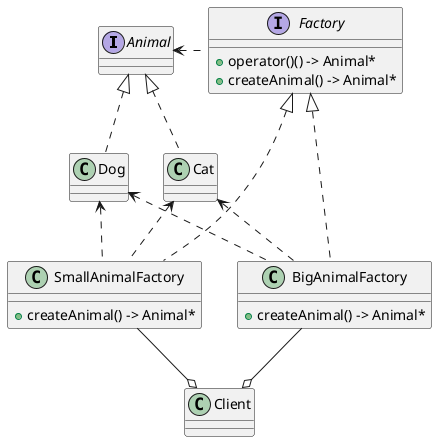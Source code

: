 @startuml
' ----------------- Factory Design Pattern

interface Animal { }
class Dog { }
class Cat { }

Animal <|.. Dog
Animal <|.. Cat

interface Factory
{
    + operator()() -> Animal*
    + createAnimal() -> Animal*
}

class SmallAnimalFactory
{
    + createAnimal() -> Animal*
}

class BigAnimalFactory
{
    + createAnimal() -> Animal*
}

Animal <. Factory
Dog <.. SmallAnimalFactory
Cat <.. SmallAnimalFactory
Dog <.. BigAnimalFactory
Cat <.. BigAnimalFactory
Factory <|... SmallAnimalFactory
Factory <|... BigAnimalFactory

SmallAnimalFactory --o Client
BigAnimalFactory --o Client

@enduml
